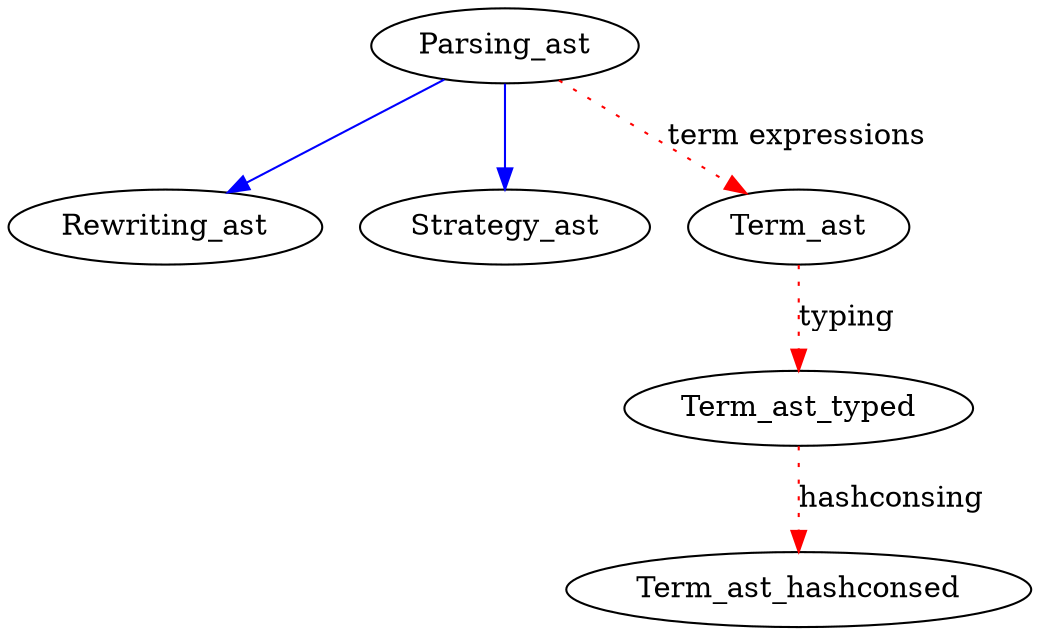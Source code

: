 digraph asts {
				Parsing_ast -> Rewriting_ast[color=blue];
				Parsing_ast -> Strategy_ast[color=blue];			
				Parsing_ast -> Term_ast [color=red, style=dotted
										label="term expressions"];
				Term_ast -> Term_ast_typed [color=red, style=dotted
										label="typing"]
				Term_ast_typed -> Term_ast_hashconsed [color=red, style=dotted
										label="hashconsing"]

}